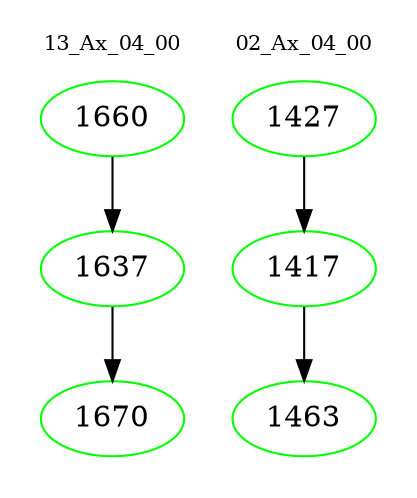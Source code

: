 digraph{
subgraph cluster_0 {
color = white
label = "13_Ax_04_00";
fontsize=10;
T0_1660 [label="1660", color="green"]
T0_1660 -> T0_1637 [color="black"]
T0_1637 [label="1637", color="green"]
T0_1637 -> T0_1670 [color="black"]
T0_1670 [label="1670", color="green"]
}
subgraph cluster_1 {
color = white
label = "02_Ax_04_00";
fontsize=10;
T1_1427 [label="1427", color="green"]
T1_1427 -> T1_1417 [color="black"]
T1_1417 [label="1417", color="green"]
T1_1417 -> T1_1463 [color="black"]
T1_1463 [label="1463", color="green"]
}
}
